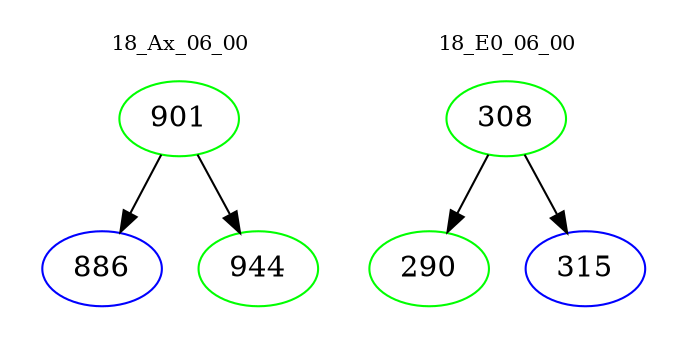 digraph{
subgraph cluster_0 {
color = white
label = "18_Ax_06_00";
fontsize=10;
T0_901 [label="901", color="green"]
T0_901 -> T0_886 [color="black"]
T0_886 [label="886", color="blue"]
T0_901 -> T0_944 [color="black"]
T0_944 [label="944", color="green"]
}
subgraph cluster_1 {
color = white
label = "18_E0_06_00";
fontsize=10;
T1_308 [label="308", color="green"]
T1_308 -> T1_290 [color="black"]
T1_290 [label="290", color="green"]
T1_308 -> T1_315 [color="black"]
T1_315 [label="315", color="blue"]
}
}
